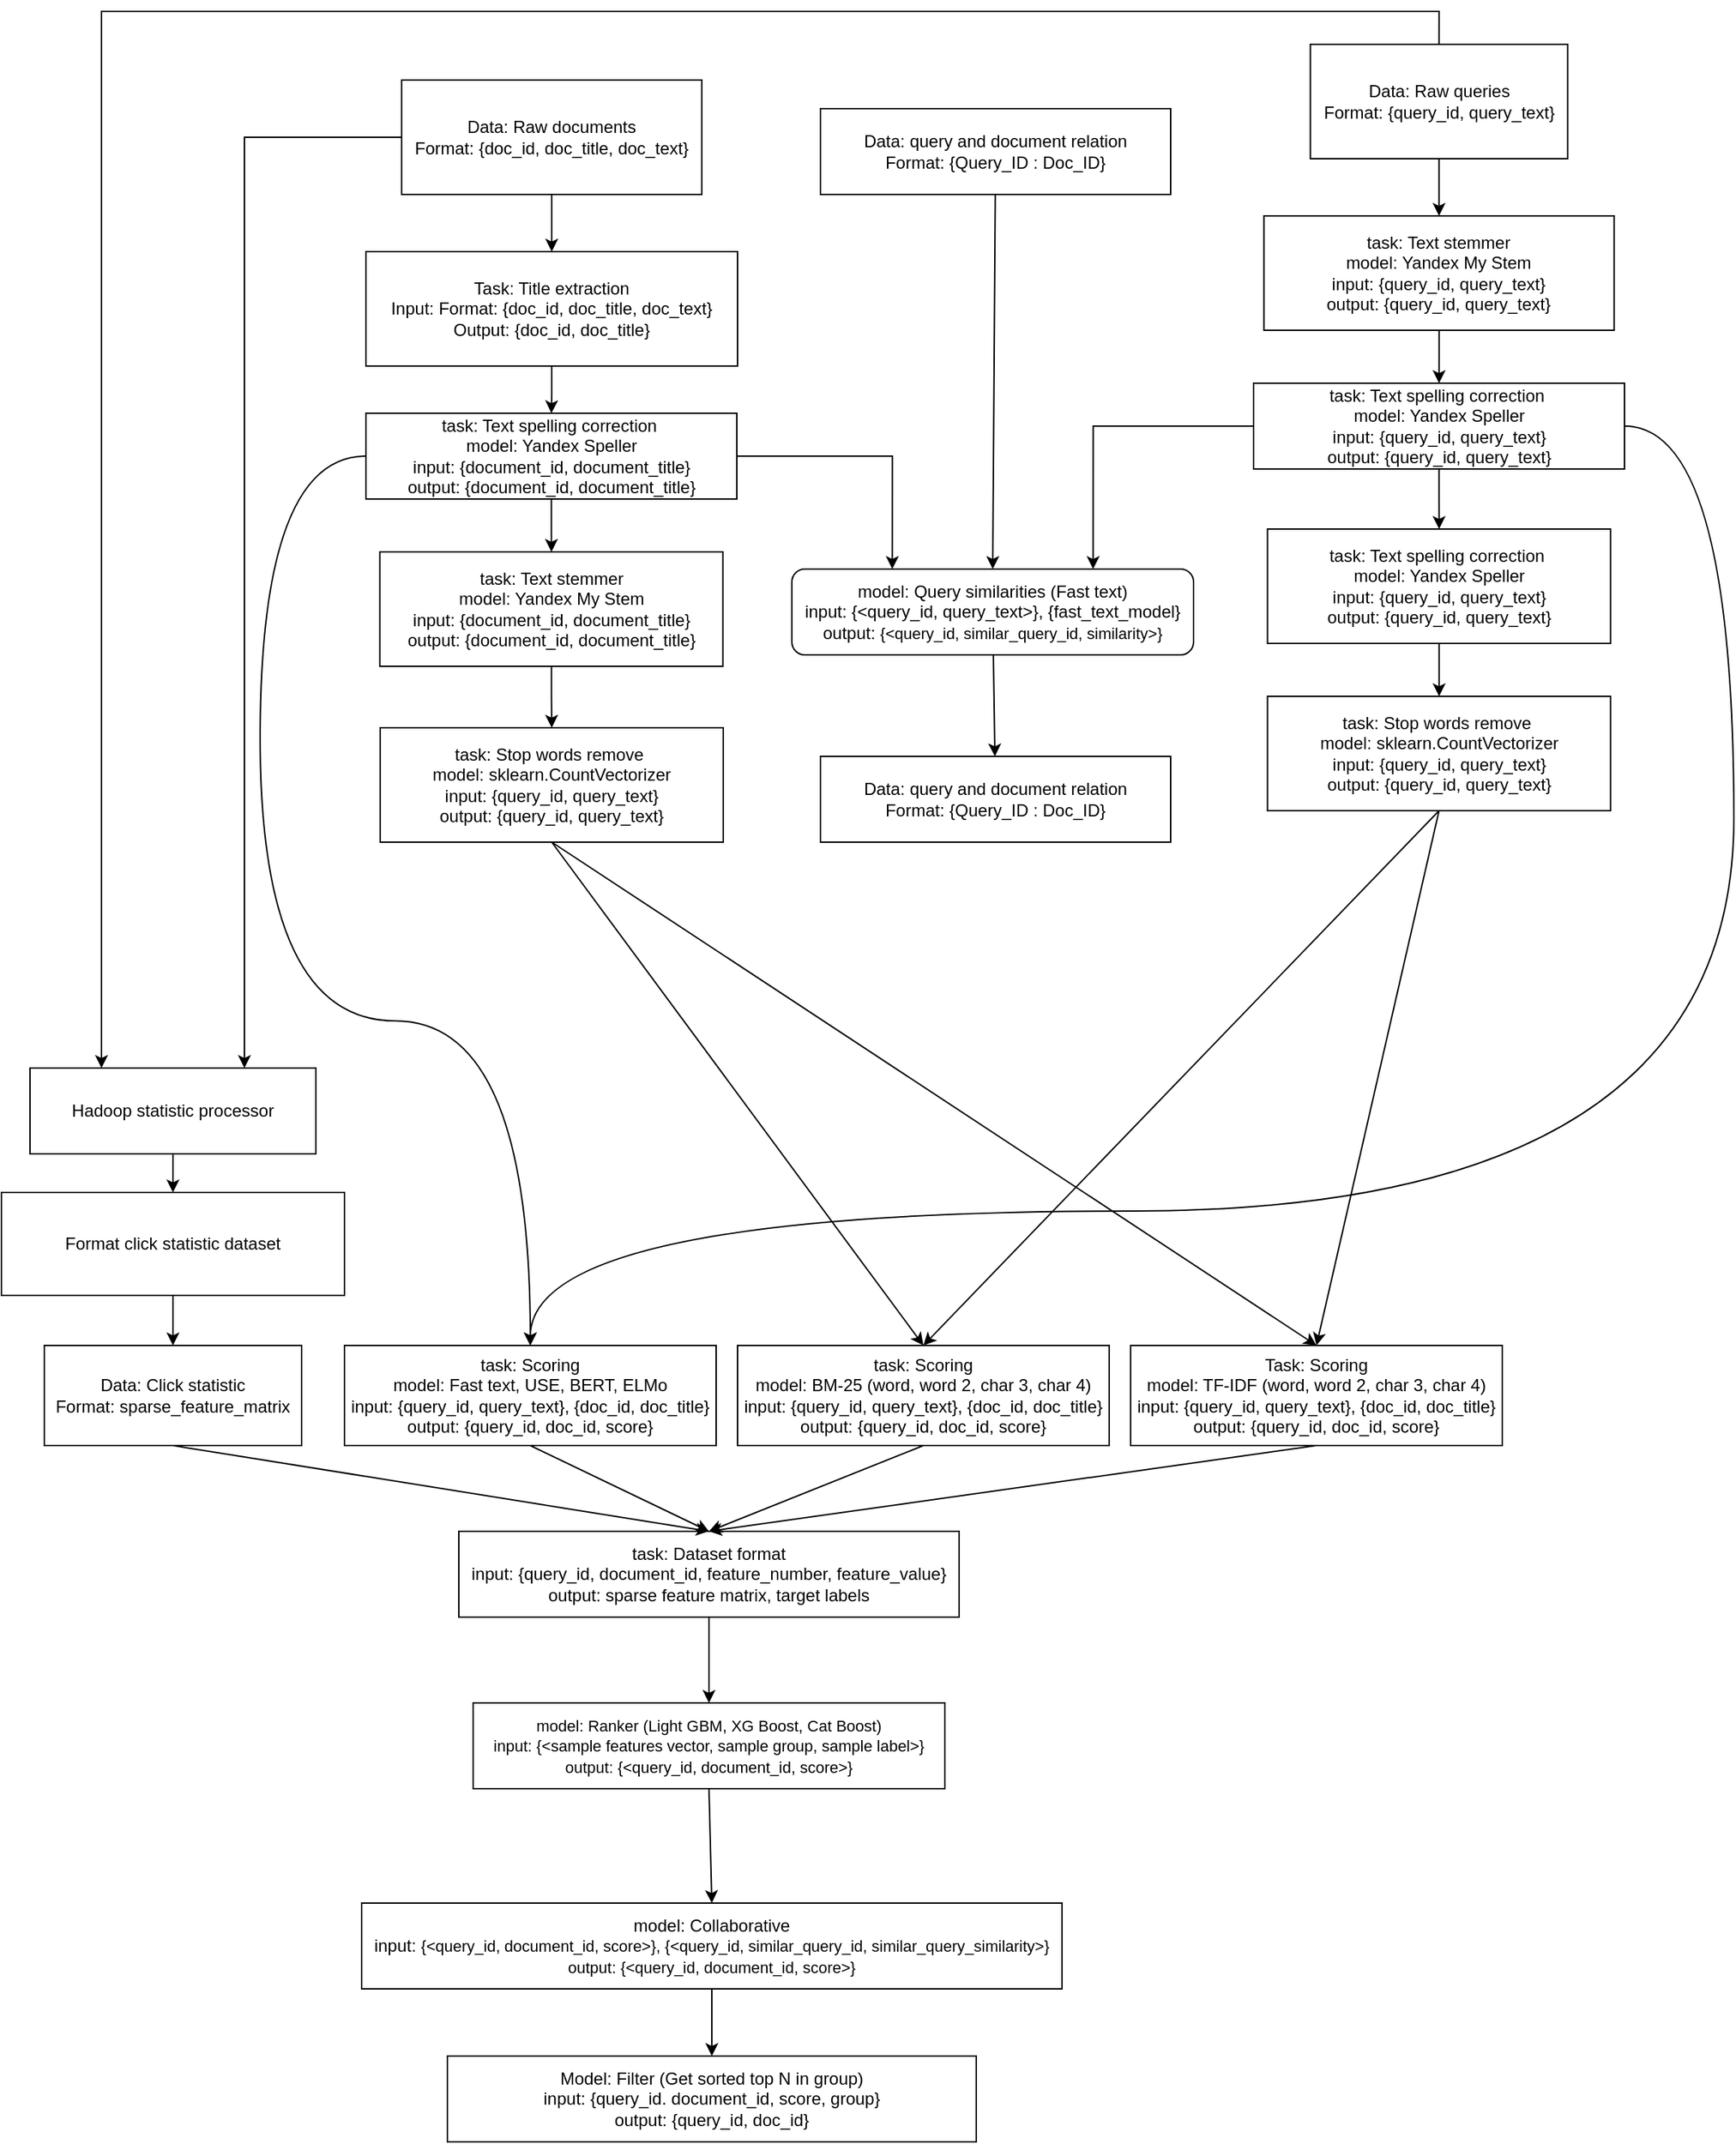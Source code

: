 <mxfile version="13.0.3" type="device"><diagram id="Q-ffqfCSDIDVoUjxie58" name="Page-1"><mxGraphModel dx="1502" dy="2052" grid="0" gridSize="10" guides="1" tooltips="1" connect="1" arrows="1" fold="1" page="0" pageScale="1" pageWidth="1000" pageHeight="1500" math="0" shadow="0"><root><mxCell id="0"/><mxCell id="1" parent="0"/><mxCell id="YDIOEQs-1yX4GPNlErOw-1" value="&lt;font style=&quot;font-size: 11px&quot;&gt;model: Ranker (Light GBM, XG Boost, Cat Boost)&lt;br&gt;input: {&amp;lt;sample features vector, sample group, sample label&amp;gt;}&lt;br&gt;output: {&amp;lt;query_id, document_id, score&amp;gt;}&lt;br&gt;&lt;/font&gt;" style="rounded=0;whiteSpace=wrap;html=1;" parent="1" vertex="1"><mxGeometry x="235" y="372" width="330" height="60" as="geometry"/></mxCell><mxCell id="YDIOEQs-1yX4GPNlErOw-2" value="" style="endArrow=classic;html=1;exitX=0.5;exitY=1;exitDx=0;exitDy=0;entryX=0.5;entryY=0;entryDx=0;entryDy=0;" parent="1" source="YDIOEQs-1yX4GPNlErOw-1" target="YDIOEQs-1yX4GPNlErOw-7" edge="1"><mxGeometry width="50" height="50" relative="1" as="geometry"><mxPoint x="435" y="462" as="sourcePoint"/><mxPoint x="400" y="502" as="targetPoint"/></mxGeometry></mxCell><mxCell id="YDIOEQs-1yX4GPNlErOw-7" value="model: Collaborative&lt;br&gt;input:&amp;nbsp;&lt;span style=&quot;font-size: 11px&quot;&gt;{&amp;lt;query_id, document_id, score&amp;gt;}, {&amp;lt;query_id, similar_query_id, similar_query_similarity&amp;gt;}&lt;br&gt;output:&amp;nbsp;&lt;/span&gt;&lt;span style=&quot;font-size: 11px&quot;&gt;{&amp;lt;query_id, document_id, score&amp;gt;}&lt;/span&gt;&lt;span style=&quot;font-size: 11px&quot;&gt;&lt;br&gt;&lt;/span&gt;" style="rounded=0;whiteSpace=wrap;html=1;" parent="1" vertex="1"><mxGeometry x="157" y="512" width="490" height="60" as="geometry"/></mxCell><mxCell id="YDIOEQs-1yX4GPNlErOw-8" value="" style="endArrow=classic;html=1;exitX=0.5;exitY=1;exitDx=0;exitDy=0;" parent="1" source="YDIOEQs-1yX4GPNlErOw-7" target="YDIOEQs-1yX4GPNlErOw-9" edge="1"><mxGeometry width="50" height="50" relative="1" as="geometry"><mxPoint x="185" y="772" as="sourcePoint"/><mxPoint x="200" y="702" as="targetPoint"/></mxGeometry></mxCell><mxCell id="YDIOEQs-1yX4GPNlErOw-9" value="Model: Filter (Get sorted top N in group)&lt;br&gt;input: {query_id. document_id, score, group}&lt;br&gt;output: {query_id, doc_id}" style="rounded=0;whiteSpace=wrap;html=1;" parent="1" vertex="1"><mxGeometry x="217" y="619" width="370" height="60" as="geometry"/></mxCell><mxCell id="YDIOEQs-1yX4GPNlErOw-11" style="edgeStyle=orthogonalEdgeStyle;rounded=0;orthogonalLoop=1;jettySize=auto;html=1;entryX=0.5;entryY=0;entryDx=0;entryDy=0;" parent="1" source="YDIOEQs-1yX4GPNlErOw-10" target="YDIOEQs-1yX4GPNlErOw-1" edge="1"><mxGeometry relative="1" as="geometry"><Array as="points"><mxPoint x="400" y="342"/><mxPoint x="400" y="342"/></Array></mxGeometry></mxCell><mxCell id="YDIOEQs-1yX4GPNlErOw-10" value="task: Dataset format&lt;br&gt;input: {query_id, document_id, feature_number, feature_value}&lt;br&gt;output: sparse feature matrix, target labels" style="rounded=0;whiteSpace=wrap;html=1;" parent="1" vertex="1"><mxGeometry x="225" y="252" width="350" height="60" as="geometry"/></mxCell><mxCell id="YDIOEQs-1yX4GPNlErOw-12" value="task: Scoring&lt;br&gt;model: BM-25 (word, word 2, char 3, char 4)&lt;br&gt;input: {query_id, query_text}, {doc_id, doc_title}&lt;br&gt;output: {query_id, doc_id, score}" style="rounded=0;whiteSpace=wrap;html=1;" parent="1" vertex="1"><mxGeometry x="420" y="122" width="260" height="70" as="geometry"/></mxCell><mxCell id="YDIOEQs-1yX4GPNlErOw-14" value="task: Scoring&lt;br&gt;model: Fast text, USE, BERT, ELMo&lt;br&gt;input: {query_id, query_text}, {doc_id, doc_title}&lt;br&gt;output: {query_id, doc_id, score}" style="rounded=0;whiteSpace=wrap;html=1;" parent="1" vertex="1"><mxGeometry x="145" y="122" width="260" height="70" as="geometry"/></mxCell><mxCell id="YDIOEQs-1yX4GPNlErOw-16" value="Data: Click statistic&lt;br&gt;Format: sparse_feature_matrix" style="rounded=0;whiteSpace=wrap;html=1;" parent="1" vertex="1"><mxGeometry x="-65" y="122" width="180" height="70" as="geometry"/></mxCell><mxCell id="YDIOEQs-1yX4GPNlErOw-51" value="" style="edgeStyle=orthogonalEdgeStyle;rounded=0;orthogonalLoop=1;jettySize=auto;html=1;" parent="1" source="YDIOEQs-1yX4GPNlErOw-49" target="YDIOEQs-1yX4GPNlErOw-16" edge="1"><mxGeometry relative="1" as="geometry"/></mxCell><mxCell id="YDIOEQs-1yX4GPNlErOw-49" value="Format click statistic dataset" style="rounded=0;whiteSpace=wrap;html=1;" parent="1" vertex="1"><mxGeometry x="-95" y="15" width="240" height="72" as="geometry"/></mxCell><mxCell id="YDIOEQs-1yX4GPNlErOw-20" style="edgeStyle=orthogonalEdgeStyle;rounded=0;orthogonalLoop=1;jettySize=auto;html=1;entryX=0.5;entryY=0;entryDx=0;entryDy=0;" parent="1" source="YDIOEQs-1yX4GPNlErOw-18" target="YDIOEQs-1yX4GPNlErOw-19" edge="1"><mxGeometry relative="1" as="geometry"/></mxCell><mxCell id="YDIOEQs-1yX4GPNlErOw-55" style="edgeStyle=orthogonalEdgeStyle;rounded=0;orthogonalLoop=1;jettySize=auto;html=1;entryX=0.25;entryY=0;entryDx=0;entryDy=0;exitX=0.5;exitY=0;exitDx=0;exitDy=0;" parent="1" source="YDIOEQs-1yX4GPNlErOw-18" target="YDIOEQs-1yX4GPNlErOw-53" edge="1"><mxGeometry relative="1" as="geometry"><Array as="points"><mxPoint x="911" y="-811"/><mxPoint x="-25" y="-811"/></Array></mxGeometry></mxCell><mxCell id="YDIOEQs-1yX4GPNlErOw-18" value="Data: Raw queries&lt;br&gt;Format: {query_id, query_text}" style="rounded=0;whiteSpace=wrap;html=1;" parent="1" vertex="1"><mxGeometry x="820.75" y="-788" width="180" height="80" as="geometry"/></mxCell><mxCell id="NoCquEllr-o6FogrPNUp-9" value="" style="edgeStyle=orthogonalEdgeStyle;rounded=0;orthogonalLoop=1;jettySize=auto;html=1;" parent="1" source="YDIOEQs-1yX4GPNlErOw-19" target="NoCquEllr-o6FogrPNUp-8" edge="1"><mxGeometry relative="1" as="geometry"/></mxCell><mxCell id="YDIOEQs-1yX4GPNlErOw-19" value="task: Text stemmer &lt;br&gt;model: Yandex My Stem&lt;br&gt;input: {query_id, query_text}&lt;br&gt;output: {query_id, query_text}" style="rounded=0;whiteSpace=wrap;html=1;" parent="1" vertex="1"><mxGeometry x="788.25" y="-668" width="245" height="80" as="geometry"/></mxCell><mxCell id="YDIOEQs-1yX4GPNlErOw-23" value="" style="edgeStyle=orthogonalEdgeStyle;rounded=0;orthogonalLoop=1;jettySize=auto;html=1;" parent="1" source="YDIOEQs-1yX4GPNlErOw-21" target="YDIOEQs-1yX4GPNlErOw-22" edge="1"><mxGeometry relative="1" as="geometry"/></mxCell><mxCell id="YDIOEQs-1yX4GPNlErOw-54" style="edgeStyle=orthogonalEdgeStyle;rounded=0;orthogonalLoop=1;jettySize=auto;html=1;entryX=0.75;entryY=0;entryDx=0;entryDy=0;" parent="1" source="YDIOEQs-1yX4GPNlErOw-21" target="YDIOEQs-1yX4GPNlErOw-53" edge="1"><mxGeometry relative="1" as="geometry"><Array as="points"><mxPoint x="75" y="-723"/></Array></mxGeometry></mxCell><mxCell id="YDIOEQs-1yX4GPNlErOw-21" value="Data: Raw documents&lt;br&gt;Format: {doc_id, doc_title, doc_text}" style="rounded=0;whiteSpace=wrap;html=1;" parent="1" vertex="1"><mxGeometry x="185" y="-763" width="210" height="80" as="geometry"/></mxCell><mxCell id="NoCquEllr-o6FogrPNUp-5" value="" style="edgeStyle=orthogonalEdgeStyle;rounded=0;orthogonalLoop=1;jettySize=auto;html=1;" parent="1" source="YDIOEQs-1yX4GPNlErOw-22" target="YDIOEQs-1yX4GPNlErOw-28" edge="1"><mxGeometry relative="1" as="geometry"/></mxCell><mxCell id="YDIOEQs-1yX4GPNlErOw-22" value="Task: Title extraction&lt;br&gt;Input: Format: {doc_id, doc_title, doc_text}&lt;br&gt;Output: {doc_id, doc_title}" style="rounded=0;whiteSpace=wrap;html=1;" parent="1" vertex="1"><mxGeometry x="160" y="-643" width="260" height="80" as="geometry"/></mxCell><mxCell id="NoCquEllr-o6FogrPNUp-7" value="" style="edgeStyle=orthogonalEdgeStyle;rounded=0;orthogonalLoop=1;jettySize=auto;html=1;" parent="1" source="YDIOEQs-1yX4GPNlErOw-24" target="NoCquEllr-o6FogrPNUp-1" edge="1"><mxGeometry relative="1" as="geometry"/></mxCell><mxCell id="rMs9szS4tCYWeuVwolku-3" value="" style="edgeStyle=orthogonalEdgeStyle;rounded=0;orthogonalLoop=1;jettySize=auto;html=1;" parent="1" source="YDIOEQs-1yX4GPNlErOw-26" target="rMs9szS4tCYWeuVwolku-1" edge="1"><mxGeometry relative="1" as="geometry"/></mxCell><mxCell id="YDIOEQs-1yX4GPNlErOw-26" value="&lt;span&gt;task: Text spelling correction&amp;nbsp;&lt;/span&gt;&lt;br&gt;&lt;span&gt;model: Yandex Speller&lt;/span&gt;&lt;br&gt;&lt;span&gt;input: {query_id, query_text}&lt;/span&gt;&lt;br&gt;&lt;span&gt;output: {query_id, query_text}&lt;/span&gt;" style="rounded=0;whiteSpace=wrap;html=1;" parent="1" vertex="1"><mxGeometry x="790.75" y="-449" width="240" height="80" as="geometry"/></mxCell><mxCell id="NoCquEllr-o6FogrPNUp-6" value="" style="edgeStyle=orthogonalEdgeStyle;rounded=0;orthogonalLoop=1;jettySize=auto;html=1;" parent="1" source="YDIOEQs-1yX4GPNlErOw-28" target="YDIOEQs-1yX4GPNlErOw-24" edge="1"><mxGeometry relative="1" as="geometry"/></mxCell><mxCell id="4f18Jwlb0a81iZPEwCFj-24" style="edgeStyle=orthogonalEdgeStyle;rounded=0;orthogonalLoop=1;jettySize=auto;html=1;entryX=0.25;entryY=0;entryDx=0;entryDy=0;" parent="1" source="YDIOEQs-1yX4GPNlErOw-28" target="YDIOEQs-1yX4GPNlErOw-4" edge="1"><mxGeometry relative="1" as="geometry"/></mxCell><mxCell id="YDIOEQs-1yX4GPNlErOw-28" value="&lt;span&gt;task: Text spelling correction&amp;nbsp;&lt;/span&gt;&lt;br&gt;&lt;span&gt;model: Yandex Speller&lt;/span&gt;&lt;br&gt;&lt;span&gt;input: {document_id, document_title}&lt;/span&gt;&lt;br&gt;&lt;span&gt;output: {&lt;/span&gt;document_id, document_title&lt;span&gt;}&lt;/span&gt;" style="rounded=0;whiteSpace=wrap;html=1;" parent="1" vertex="1"><mxGeometry x="160" y="-530" width="259.5" height="60" as="geometry"/></mxCell><mxCell id="YDIOEQs-1yX4GPNlErOw-33" value="Task: Scoring&lt;br&gt;model: TF-IDF (word, word 2, char 3, char 4)&lt;br&gt;input: {query_id, query_text}, {doc_id, doc_title}&lt;br&gt;output: {query_id, doc_id, score}" style="rounded=0;whiteSpace=wrap;html=1;" parent="1" vertex="1"><mxGeometry x="695" y="122" width="260" height="70" as="geometry"/></mxCell><mxCell id="YDIOEQs-1yX4GPNlErOw-39" value="" style="endArrow=classic;html=1;entryX=0.5;entryY=0;entryDx=0;entryDy=0;exitX=0.5;exitY=1;exitDx=0;exitDy=0;" parent="1" source="NoCquEllr-o6FogrPNUp-1" target="YDIOEQs-1yX4GPNlErOw-12" edge="1"><mxGeometry width="50" height="50" relative="1" as="geometry"><mxPoint x="390" y="-126" as="sourcePoint"/><mxPoint x="580" y="-20" as="targetPoint"/></mxGeometry></mxCell><mxCell id="YDIOEQs-1yX4GPNlErOw-40" value="" style="endArrow=classic;html=1;exitX=0.5;exitY=1;exitDx=0;exitDy=0;entryX=0.5;entryY=0;entryDx=0;entryDy=0;" parent="1" source="NoCquEllr-o6FogrPNUp-1" target="YDIOEQs-1yX4GPNlErOw-33" edge="1"><mxGeometry width="50" height="50" relative="1" as="geometry"><mxPoint x="490" y="-100" as="sourcePoint"/><mxPoint x="600" y="30" as="targetPoint"/></mxGeometry></mxCell><mxCell id="YDIOEQs-1yX4GPNlErOw-42" value="" style="endArrow=classic;html=1;exitX=0.5;exitY=1;exitDx=0;exitDy=0;entryX=0.5;entryY=0;entryDx=0;entryDy=0;" parent="1" source="rMs9szS4tCYWeuVwolku-1" target="YDIOEQs-1yX4GPNlErOw-33" edge="1"><mxGeometry width="50" height="50" relative="1" as="geometry"><mxPoint x="530" y="30" as="sourcePoint"/><mxPoint x="910" y="-40" as="targetPoint"/></mxGeometry></mxCell><mxCell id="YDIOEQs-1yX4GPNlErOw-43" value="" style="endArrow=classic;html=1;exitX=0.5;exitY=1;exitDx=0;exitDy=0;entryX=0.5;entryY=0;entryDx=0;entryDy=0;" parent="1" source="rMs9szS4tCYWeuVwolku-1" target="YDIOEQs-1yX4GPNlErOw-12" edge="1"><mxGeometry width="50" height="50" relative="1" as="geometry"><mxPoint x="845" y="-200" as="sourcePoint"/><mxPoint x="770" y="30" as="targetPoint"/></mxGeometry></mxCell><mxCell id="YDIOEQs-1yX4GPNlErOw-45" value="" style="endArrow=classic;html=1;exitX=0.5;exitY=1;exitDx=0;exitDy=0;entryX=0.5;entryY=0;entryDx=0;entryDy=0;" parent="1" source="YDIOEQs-1yX4GPNlErOw-33" target="YDIOEQs-1yX4GPNlErOw-10" edge="1"><mxGeometry width="50" height="50" relative="1" as="geometry"><mxPoint x="495" y="142" as="sourcePoint"/><mxPoint x="545" y="92" as="targetPoint"/></mxGeometry></mxCell><mxCell id="YDIOEQs-1yX4GPNlErOw-46" value="" style="endArrow=classic;html=1;exitX=0.5;exitY=1;exitDx=0;exitDy=0;entryX=0.5;entryY=0;entryDx=0;entryDy=0;" parent="1" source="YDIOEQs-1yX4GPNlErOw-12" target="YDIOEQs-1yX4GPNlErOw-10" edge="1"><mxGeometry width="50" height="50" relative="1" as="geometry"><mxPoint x="835" y="202" as="sourcePoint"/><mxPoint x="410" y="262" as="targetPoint"/></mxGeometry></mxCell><mxCell id="YDIOEQs-1yX4GPNlErOw-47" value="" style="endArrow=classic;html=1;exitX=0.5;exitY=1;exitDx=0;exitDy=0;entryX=0.5;entryY=0;entryDx=0;entryDy=0;" parent="1" source="YDIOEQs-1yX4GPNlErOw-14" target="YDIOEQs-1yX4GPNlErOw-10" edge="1"><mxGeometry width="50" height="50" relative="1" as="geometry"><mxPoint x="560" y="202" as="sourcePoint"/><mxPoint x="410" y="252" as="targetPoint"/></mxGeometry></mxCell><mxCell id="YDIOEQs-1yX4GPNlErOw-48" value="" style="endArrow=classic;html=1;exitX=0.5;exitY=1;exitDx=0;exitDy=0;entryX=0.5;entryY=0;entryDx=0;entryDy=0;" parent="1" source="YDIOEQs-1yX4GPNlErOw-16" target="YDIOEQs-1yX4GPNlErOw-10" edge="1"><mxGeometry width="50" height="50" relative="1" as="geometry"><mxPoint x="285" y="202" as="sourcePoint"/><mxPoint x="410" y="262" as="targetPoint"/></mxGeometry></mxCell><mxCell id="YDIOEQs-1yX4GPNlErOw-56" value="" style="edgeStyle=orthogonalEdgeStyle;rounded=0;orthogonalLoop=1;jettySize=auto;html=1;" parent="1" source="YDIOEQs-1yX4GPNlErOw-53" target="YDIOEQs-1yX4GPNlErOw-49" edge="1"><mxGeometry relative="1" as="geometry"/></mxCell><mxCell id="YDIOEQs-1yX4GPNlErOw-53" value="Hadoop statistic processor" style="rounded=0;whiteSpace=wrap;html=1;" parent="1" vertex="1"><mxGeometry x="-75" y="-72" width="200" height="60" as="geometry"/></mxCell><mxCell id="rMs9szS4tCYWeuVwolku-1" value="&lt;span&gt;task: Stop words remove&amp;nbsp;&lt;/span&gt;&lt;br&gt;&lt;span&gt;model: sklearn.CountVectorizer&lt;/span&gt;&lt;br&gt;&lt;span&gt;input: {query_id, query_text}&lt;/span&gt;&lt;br&gt;&lt;span&gt;output: {query_id, query_text}&lt;/span&gt;" style="rounded=0;whiteSpace=wrap;html=1;" parent="1" vertex="1"><mxGeometry x="790.75" y="-332" width="240" height="80" as="geometry"/></mxCell><mxCell id="NoCquEllr-o6FogrPNUp-10" value="" style="edgeStyle=orthogonalEdgeStyle;rounded=0;orthogonalLoop=1;jettySize=auto;html=1;" parent="1" source="NoCquEllr-o6FogrPNUp-8" target="YDIOEQs-1yX4GPNlErOw-26" edge="1"><mxGeometry relative="1" as="geometry"/></mxCell><mxCell id="4f18Jwlb0a81iZPEwCFj-25" style="edgeStyle=orthogonalEdgeStyle;rounded=0;orthogonalLoop=1;jettySize=auto;html=1;entryX=0.75;entryY=0;entryDx=0;entryDy=0;" parent="1" source="NoCquEllr-o6FogrPNUp-8" target="YDIOEQs-1yX4GPNlErOw-4" edge="1"><mxGeometry relative="1" as="geometry"><Array as="points"><mxPoint x="669" y="-521"/></Array></mxGeometry></mxCell><mxCell id="4f18Jwlb0a81iZPEwCFj-37" style="edgeStyle=orthogonalEdgeStyle;curved=1;rounded=0;orthogonalLoop=1;jettySize=auto;html=1;entryX=0.5;entryY=0;entryDx=0;entryDy=0;" parent="1" source="NoCquEllr-o6FogrPNUp-8" target="YDIOEQs-1yX4GPNlErOw-14" edge="1"><mxGeometry relative="1" as="geometry"><Array as="points"><mxPoint x="1117" y="-521"/><mxPoint x="1117" y="28"/><mxPoint x="275" y="28"/></Array></mxGeometry></mxCell><mxCell id="NoCquEllr-o6FogrPNUp-8" value="&lt;span&gt;task: Text spelling correction&amp;nbsp;&lt;/span&gt;&lt;br&gt;&lt;span&gt;model: Yandex Speller&lt;/span&gt;&lt;br&gt;input: {query_id, query_text}&lt;br&gt;output: {query_id, query_text}" style="rounded=0;whiteSpace=wrap;html=1;" parent="1" vertex="1"><mxGeometry x="781" y="-551" width="259.5" height="60" as="geometry"/></mxCell><mxCell id="NoCquEllr-o6FogrPNUp-1" value="&lt;span&gt;task: Stop words remove&amp;nbsp;&lt;/span&gt;&lt;br&gt;&lt;span&gt;model: sklearn.CountVectorizer&lt;/span&gt;&lt;br&gt;&lt;span&gt;input: {query_id, query_text}&lt;/span&gt;&lt;br&gt;&lt;span&gt;output: {query_id, query_text}&lt;/span&gt;" style="rounded=0;whiteSpace=wrap;html=1;" parent="1" vertex="1"><mxGeometry x="170" y="-310" width="240" height="80" as="geometry"/></mxCell><mxCell id="4f18Jwlb0a81iZPEwCFj-36" style="edgeStyle=orthogonalEdgeStyle;curved=1;rounded=0;orthogonalLoop=1;jettySize=auto;html=1;exitX=0;exitY=0.5;exitDx=0;exitDy=0;entryX=0.5;entryY=0;entryDx=0;entryDy=0;" parent="1" source="YDIOEQs-1yX4GPNlErOw-28" target="YDIOEQs-1yX4GPNlErOw-14" edge="1"><mxGeometry relative="1" as="geometry"><mxPoint x="17" y="-150" as="targetPoint"/><Array as="points"><mxPoint x="86" y="-500"/><mxPoint x="86" y="-105"/><mxPoint x="275" y="-105"/></Array></mxGeometry></mxCell><mxCell id="YDIOEQs-1yX4GPNlErOw-24" value="task: Text stemmer &lt;br&gt;model: Yandex My Stem&lt;br&gt;input: {document_id, document_title}&lt;br&gt;output: {document_id, document_title}" style="rounded=0;whiteSpace=wrap;html=1;" parent="1" vertex="1"><mxGeometry x="169.75" y="-433" width="240" height="80" as="geometry"/></mxCell><mxCell id="4f18Jwlb0a81iZPEwCFj-28" value="" style="rounded=0;orthogonalLoop=1;jettySize=auto;html=1;" parent="1" source="YDIOEQs-1yX4GPNlErOw-4" target="4f18Jwlb0a81iZPEwCFj-13" edge="1"><mxGeometry relative="1" as="geometry"/></mxCell><mxCell id="YDIOEQs-1yX4GPNlErOw-4" value="model: Query similarities (Fast text)&lt;br&gt;input: {&amp;lt;query_id, query_text&amp;gt;}, {fast_text_model}&lt;br&gt;output:&amp;nbsp;&lt;span style=&quot;font-size: 11px&quot;&gt;{&amp;lt;query_id, similar_query_id, similarity&amp;gt;}&lt;/span&gt;" style="rounded=1;whiteSpace=wrap;html=1;" parent="1" vertex="1"><mxGeometry x="458" y="-421" width="281" height="60" as="geometry"/></mxCell><mxCell id="4f18Jwlb0a81iZPEwCFj-12" style="edgeStyle=none;rounded=0;orthogonalLoop=1;jettySize=auto;html=1;entryX=0.5;entryY=0;entryDx=0;entryDy=0;" parent="1" source="4f18Jwlb0a81iZPEwCFj-9" target="YDIOEQs-1yX4GPNlErOw-4" edge="1"><mxGeometry relative="1" as="geometry"/></mxCell><mxCell id="4f18Jwlb0a81iZPEwCFj-9" value="Data: query and document relation&lt;br&gt;Format: {Query_ID : Doc_ID}" style="rounded=0;whiteSpace=wrap;html=1;" parent="1" vertex="1"><mxGeometry x="478" y="-743" width="245" height="60" as="geometry"/></mxCell><mxCell id="4f18Jwlb0a81iZPEwCFj-13" value="Data: query and document relation&lt;br&gt;Format: {Query_ID : Doc_ID}" style="rounded=0;whiteSpace=wrap;html=1;" parent="1" vertex="1"><mxGeometry x="478" y="-290" width="245" height="60" as="geometry"/></mxCell><mxCell id="4f18Jwlb0a81iZPEwCFj-27" style="edgeStyle=orthogonalEdgeStyle;rounded=0;orthogonalLoop=1;jettySize=auto;html=1;exitX=0.5;exitY=1;exitDx=0;exitDy=0;" parent="1" source="4f18Jwlb0a81iZPEwCFj-13" target="4f18Jwlb0a81iZPEwCFj-13" edge="1"><mxGeometry relative="1" as="geometry"/></mxCell></root></mxGraphModel></diagram></mxfile>